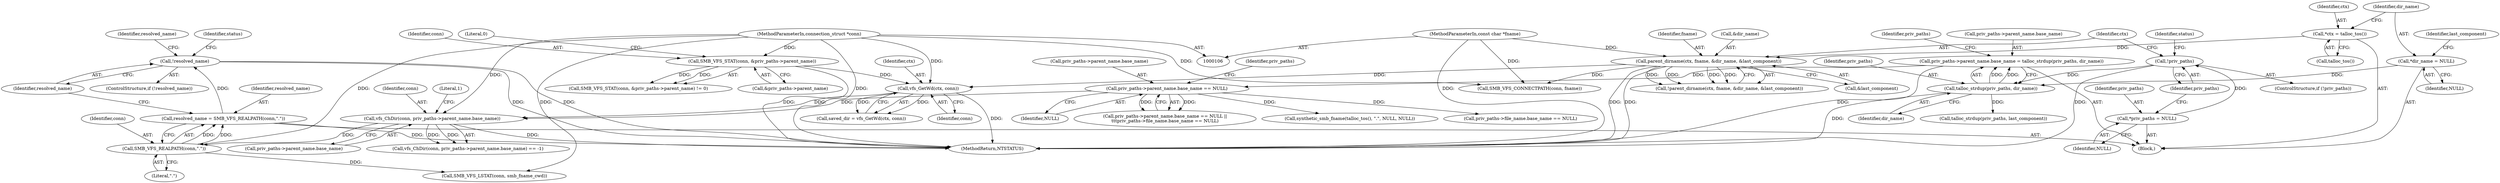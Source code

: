 digraph "0_samba_4278ef25f64d5fdbf432ff1534e275416ec9561e@pointer" {
"1000257" [label="(Call,!resolved_name)"];
"1000251" [label="(Call,resolved_name = SMB_VFS_REALPATH(conn,\".\"))"];
"1000253" [label="(Call,SMB_VFS_REALPATH(conn,\".\"))"];
"1000236" [label="(Call,vfs_ChDir(conn, priv_paths->parent_name.base_name))"];
"1000222" [label="(Call,vfs_GetWd(ctx, conn))"];
"1000154" [label="(Call,parent_dirname(ctx, fname, &dir_name, &last_component))"];
"1000113" [label="(Call,*ctx = talloc_tos())"];
"1000108" [label="(MethodParameterIn,const char *fname)"];
"1000207" [label="(Call,SMB_VFS_STAT(conn, &priv_paths->parent_name))"];
"1000107" [label="(MethodParameterIn,connection_struct *conn)"];
"1000186" [label="(Call,priv_paths->parent_name.base_name == NULL)"];
"1000166" [label="(Call,priv_paths->parent_name.base_name = talloc_strdup(priv_paths, dir_name))"];
"1000172" [label="(Call,talloc_strdup(priv_paths, dir_name))"];
"1000145" [label="(Call,!priv_paths)"];
"1000139" [label="(Call,*priv_paths = NULL)"];
"1000119" [label="(Call,*dir_name = NULL)"];
"1000209" [label="(Call,&priv_paths->parent_name)"];
"1000224" [label="(Identifier,conn)"];
"1000361" [label="(MethodReturn,NTSTATUS)"];
"1000258" [label="(Identifier,resolved_name)"];
"1000255" [label="(Literal,\".\")"];
"1000173" [label="(Identifier,priv_paths)"];
"1000124" [label="(Identifier,last_component)"];
"1000192" [label="(Identifier,NULL)"];
"1000254" [label="(Identifier,conn)"];
"1000156" [label="(Identifier,fname)"];
"1000114" [label="(Identifier,ctx)"];
"1000291" [label="(Call,synthetic_smb_fname(talloc_tos(), \".\", NULL, NULL))"];
"1000220" [label="(Call,saved_dir = vfs_GetWd(ctx, conn))"];
"1000141" [label="(Identifier,NULL)"];
"1000186" [label="(Call,priv_paths->parent_name.base_name == NULL)"];
"1000252" [label="(Identifier,resolved_name)"];
"1000155" [label="(Identifier,ctx)"];
"1000253" [label="(Call,SMB_VFS_REALPATH(conn,\".\"))"];
"1000115" [label="(Call,talloc_tos())"];
"1000166" [label="(Call,priv_paths->parent_name.base_name = talloc_strdup(priv_paths, dir_name))"];
"1000119" [label="(Call,*dir_name = NULL)"];
"1000174" [label="(Identifier,dir_name)"];
"1000257" [label="(Call,!resolved_name)"];
"1000159" [label="(Call,&last_component)"];
"1000261" [label="(Identifier,status)"];
"1000251" [label="(Call,resolved_name = SMB_VFS_REALPATH(conn,\".\"))"];
"1000110" [label="(Block,)"];
"1000256" [label="(ControlStructure,if (!resolved_name))"];
"1000120" [label="(Identifier,dir_name)"];
"1000187" [label="(Call,priv_paths->parent_name.base_name)"];
"1000145" [label="(Call,!priv_paths)"];
"1000140" [label="(Identifier,priv_paths)"];
"1000157" [label="(Call,&dir_name)"];
"1000108" [label="(MethodParameterIn,const char *fname)"];
"1000178" [label="(Identifier,priv_paths)"];
"1000144" [label="(ControlStructure,if (!priv_paths))"];
"1000236" [label="(Call,vfs_ChDir(conn, priv_paths->parent_name.base_name))"];
"1000244" [label="(Literal,1)"];
"1000213" [label="(Literal,0)"];
"1000107" [label="(MethodParameterIn,connection_struct *conn)"];
"1000146" [label="(Identifier,priv_paths)"];
"1000121" [label="(Identifier,NULL)"];
"1000235" [label="(Call,vfs_ChDir(conn, priv_paths->parent_name.base_name) == -1)"];
"1000139" [label="(Call,*priv_paths = NULL)"];
"1000237" [label="(Identifier,conn)"];
"1000346" [label="(Call,SMB_VFS_CONNECTPATH(conn, fname))"];
"1000206" [label="(Call,SMB_VFS_STAT(conn, &priv_paths->parent_name) != 0)"];
"1000196" [label="(Identifier,priv_paths)"];
"1000149" [label="(Identifier,status)"];
"1000238" [label="(Call,priv_paths->parent_name.base_name)"];
"1000153" [label="(Call,!parent_dirname(ctx, fname, &dir_name, &last_component))"];
"1000113" [label="(Call,*ctx = talloc_tos())"];
"1000223" [label="(Identifier,ctx)"];
"1000268" [label="(Identifier,resolved_name)"];
"1000154" [label="(Call,parent_dirname(ctx, fname, &dir_name, &last_component))"];
"1000208" [label="(Identifier,conn)"];
"1000172" [label="(Call,talloc_strdup(priv_paths, dir_name))"];
"1000307" [label="(Call,SMB_VFS_LSTAT(conn, smb_fname_cwd))"];
"1000193" [label="(Call,priv_paths->file_name.base_name == NULL)"];
"1000222" [label="(Call,vfs_GetWd(ctx, conn))"];
"1000167" [label="(Call,priv_paths->parent_name.base_name)"];
"1000181" [label="(Call,talloc_strdup(priv_paths, last_component))"];
"1000185" [label="(Call,priv_paths->parent_name.base_name == NULL ||\n\t\t\tpriv_paths->file_name.base_name == NULL)"];
"1000207" [label="(Call,SMB_VFS_STAT(conn, &priv_paths->parent_name))"];
"1000257" -> "1000256"  [label="AST: "];
"1000257" -> "1000258"  [label="CFG: "];
"1000258" -> "1000257"  [label="AST: "];
"1000261" -> "1000257"  [label="CFG: "];
"1000268" -> "1000257"  [label="CFG: "];
"1000257" -> "1000361"  [label="DDG: "];
"1000257" -> "1000361"  [label="DDG: "];
"1000251" -> "1000257"  [label="DDG: "];
"1000251" -> "1000110"  [label="AST: "];
"1000251" -> "1000253"  [label="CFG: "];
"1000252" -> "1000251"  [label="AST: "];
"1000253" -> "1000251"  [label="AST: "];
"1000258" -> "1000251"  [label="CFG: "];
"1000251" -> "1000361"  [label="DDG: "];
"1000253" -> "1000251"  [label="DDG: "];
"1000253" -> "1000251"  [label="DDG: "];
"1000253" -> "1000255"  [label="CFG: "];
"1000254" -> "1000253"  [label="AST: "];
"1000255" -> "1000253"  [label="AST: "];
"1000236" -> "1000253"  [label="DDG: "];
"1000107" -> "1000253"  [label="DDG: "];
"1000253" -> "1000307"  [label="DDG: "];
"1000236" -> "1000235"  [label="AST: "];
"1000236" -> "1000238"  [label="CFG: "];
"1000237" -> "1000236"  [label="AST: "];
"1000238" -> "1000236"  [label="AST: "];
"1000244" -> "1000236"  [label="CFG: "];
"1000236" -> "1000361"  [label="DDG: "];
"1000236" -> "1000235"  [label="DDG: "];
"1000236" -> "1000235"  [label="DDG: "];
"1000222" -> "1000236"  [label="DDG: "];
"1000107" -> "1000236"  [label="DDG: "];
"1000186" -> "1000236"  [label="DDG: "];
"1000222" -> "1000220"  [label="AST: "];
"1000222" -> "1000224"  [label="CFG: "];
"1000223" -> "1000222"  [label="AST: "];
"1000224" -> "1000222"  [label="AST: "];
"1000220" -> "1000222"  [label="CFG: "];
"1000222" -> "1000361"  [label="DDG: "];
"1000222" -> "1000220"  [label="DDG: "];
"1000222" -> "1000220"  [label="DDG: "];
"1000154" -> "1000222"  [label="DDG: "];
"1000207" -> "1000222"  [label="DDG: "];
"1000107" -> "1000222"  [label="DDG: "];
"1000154" -> "1000153"  [label="AST: "];
"1000154" -> "1000159"  [label="CFG: "];
"1000155" -> "1000154"  [label="AST: "];
"1000156" -> "1000154"  [label="AST: "];
"1000157" -> "1000154"  [label="AST: "];
"1000159" -> "1000154"  [label="AST: "];
"1000153" -> "1000154"  [label="CFG: "];
"1000154" -> "1000361"  [label="DDG: "];
"1000154" -> "1000361"  [label="DDG: "];
"1000154" -> "1000153"  [label="DDG: "];
"1000154" -> "1000153"  [label="DDG: "];
"1000154" -> "1000153"  [label="DDG: "];
"1000154" -> "1000153"  [label="DDG: "];
"1000113" -> "1000154"  [label="DDG: "];
"1000108" -> "1000154"  [label="DDG: "];
"1000154" -> "1000346"  [label="DDG: "];
"1000113" -> "1000110"  [label="AST: "];
"1000113" -> "1000115"  [label="CFG: "];
"1000114" -> "1000113"  [label="AST: "];
"1000115" -> "1000113"  [label="AST: "];
"1000120" -> "1000113"  [label="CFG: "];
"1000108" -> "1000106"  [label="AST: "];
"1000108" -> "1000361"  [label="DDG: "];
"1000108" -> "1000346"  [label="DDG: "];
"1000207" -> "1000206"  [label="AST: "];
"1000207" -> "1000209"  [label="CFG: "];
"1000208" -> "1000207"  [label="AST: "];
"1000209" -> "1000207"  [label="AST: "];
"1000213" -> "1000207"  [label="CFG: "];
"1000207" -> "1000361"  [label="DDG: "];
"1000207" -> "1000206"  [label="DDG: "];
"1000207" -> "1000206"  [label="DDG: "];
"1000107" -> "1000207"  [label="DDG: "];
"1000107" -> "1000106"  [label="AST: "];
"1000107" -> "1000361"  [label="DDG: "];
"1000107" -> "1000307"  [label="DDG: "];
"1000107" -> "1000346"  [label="DDG: "];
"1000186" -> "1000185"  [label="AST: "];
"1000186" -> "1000192"  [label="CFG: "];
"1000187" -> "1000186"  [label="AST: "];
"1000192" -> "1000186"  [label="AST: "];
"1000196" -> "1000186"  [label="CFG: "];
"1000185" -> "1000186"  [label="CFG: "];
"1000186" -> "1000185"  [label="DDG: "];
"1000186" -> "1000185"  [label="DDG: "];
"1000166" -> "1000186"  [label="DDG: "];
"1000186" -> "1000193"  [label="DDG: "];
"1000186" -> "1000291"  [label="DDG: "];
"1000166" -> "1000110"  [label="AST: "];
"1000166" -> "1000172"  [label="CFG: "];
"1000167" -> "1000166"  [label="AST: "];
"1000172" -> "1000166"  [label="AST: "];
"1000178" -> "1000166"  [label="CFG: "];
"1000166" -> "1000361"  [label="DDG: "];
"1000172" -> "1000166"  [label="DDG: "];
"1000172" -> "1000166"  [label="DDG: "];
"1000172" -> "1000174"  [label="CFG: "];
"1000173" -> "1000172"  [label="AST: "];
"1000174" -> "1000172"  [label="AST: "];
"1000172" -> "1000361"  [label="DDG: "];
"1000145" -> "1000172"  [label="DDG: "];
"1000119" -> "1000172"  [label="DDG: "];
"1000172" -> "1000181"  [label="DDG: "];
"1000145" -> "1000144"  [label="AST: "];
"1000145" -> "1000146"  [label="CFG: "];
"1000146" -> "1000145"  [label="AST: "];
"1000149" -> "1000145"  [label="CFG: "];
"1000155" -> "1000145"  [label="CFG: "];
"1000145" -> "1000361"  [label="DDG: "];
"1000139" -> "1000145"  [label="DDG: "];
"1000139" -> "1000110"  [label="AST: "];
"1000139" -> "1000141"  [label="CFG: "];
"1000140" -> "1000139"  [label="AST: "];
"1000141" -> "1000139"  [label="AST: "];
"1000146" -> "1000139"  [label="CFG: "];
"1000119" -> "1000110"  [label="AST: "];
"1000119" -> "1000121"  [label="CFG: "];
"1000120" -> "1000119"  [label="AST: "];
"1000121" -> "1000119"  [label="AST: "];
"1000124" -> "1000119"  [label="CFG: "];
}
